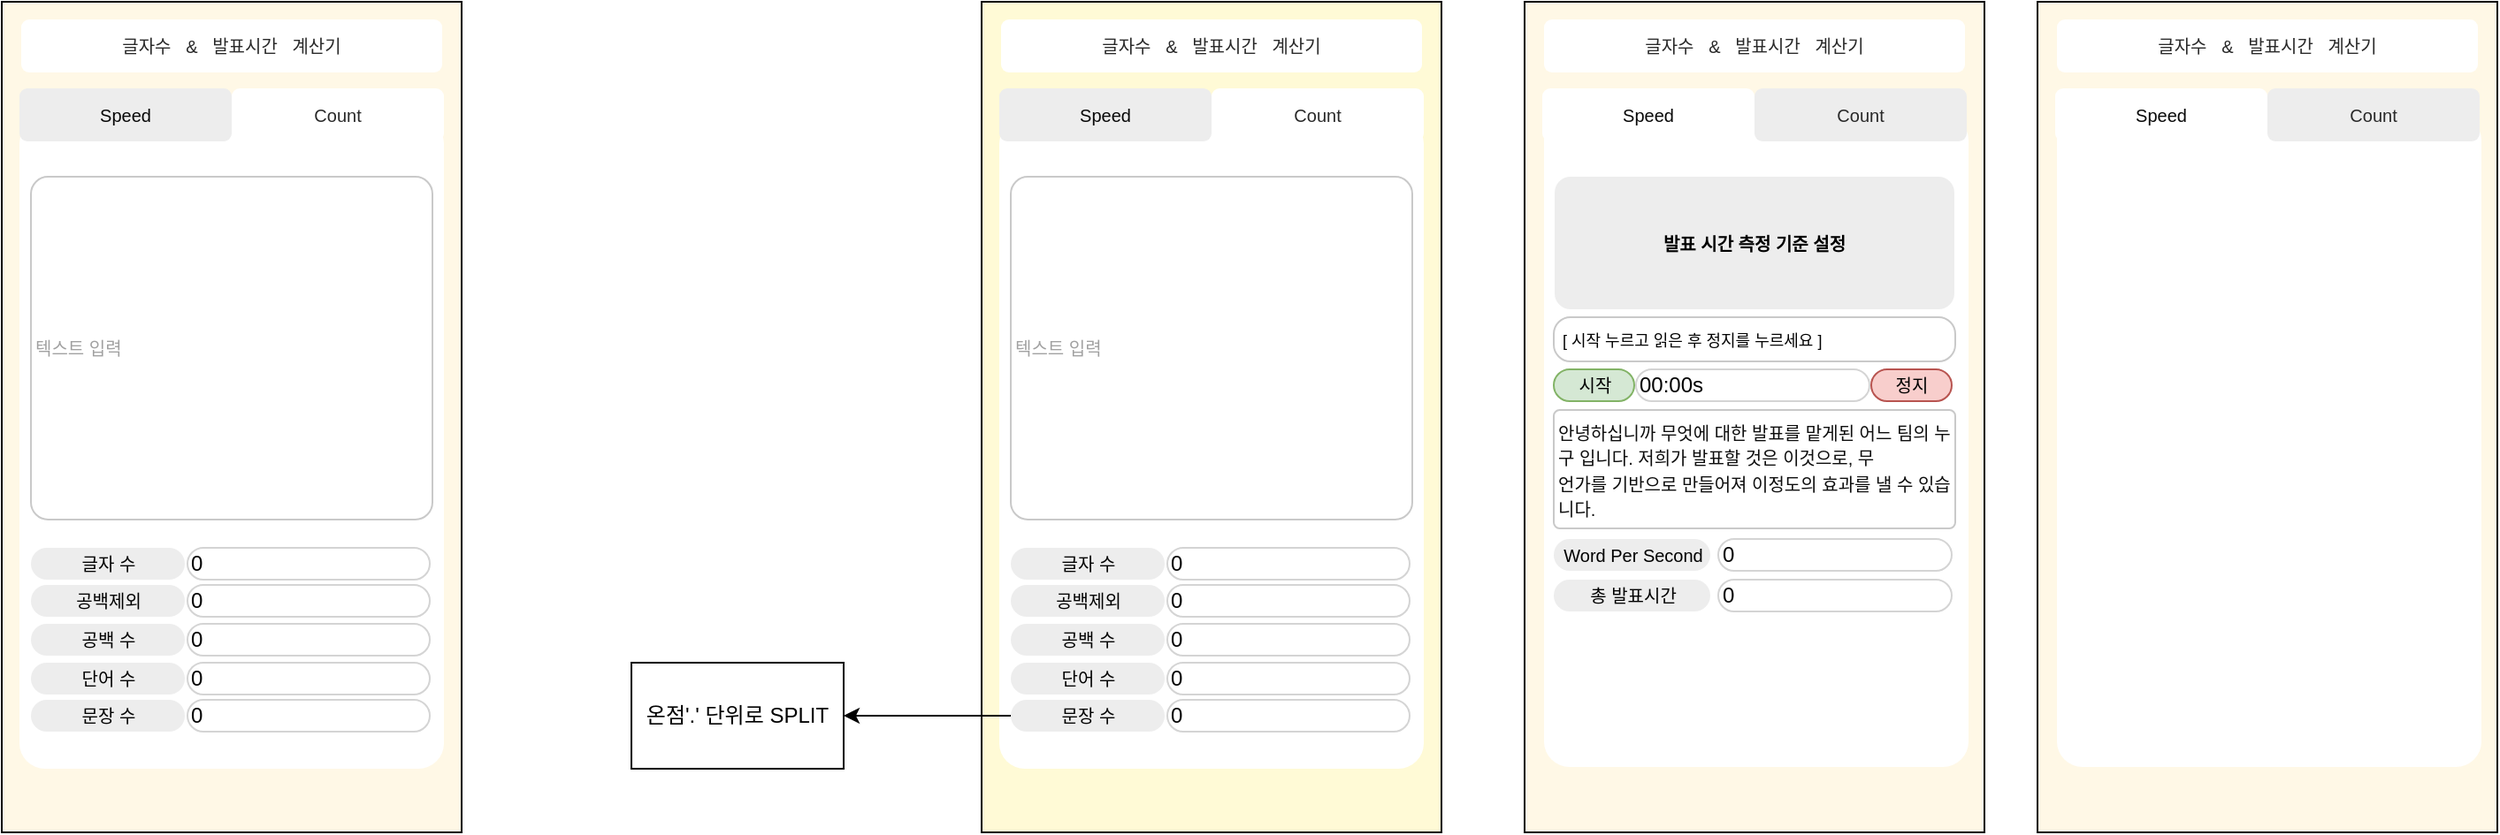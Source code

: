 <mxfile version="22.1.2" type="device">
  <diagram name="페이지-1" id="bZ4ZVyiGfbK_r6lM-Sdv">
    <mxGraphModel dx="1782" dy="719" grid="0" gridSize="10" guides="1" tooltips="1" connect="1" arrows="1" fold="1" page="1" pageScale="1" pageWidth="827" pageHeight="1169" math="0" shadow="0">
      <root>
        <mxCell id="0" />
        <mxCell id="1" parent="0" />
        <mxCell id="XOWJVbm9mqqXQF6cZUJM-2" value="" style="rounded=0;whiteSpace=wrap;html=1;fillColor=#FFF8E6;" parent="1" vertex="1">
          <mxGeometry x="350" y="250" width="260" height="470" as="geometry" />
        </mxCell>
        <mxCell id="zSSDWk2nGVweS7rVmlu--14" value="" style="rounded=1;whiteSpace=wrap;html=1;fillColor=#FFFFFF;strokeColor=none;shadow=0;arcSize=6;" vertex="1" parent="1">
          <mxGeometry x="361" y="314" width="240" height="369" as="geometry" />
        </mxCell>
        <mxCell id="XOWJVbm9mqqXQF6cZUJM-14" value="" style="rounded=0;whiteSpace=wrap;html=1;fillColor=#FFFAD6;" parent="1" vertex="1">
          <mxGeometry x="43" y="250" width="260" height="470" as="geometry" />
        </mxCell>
        <mxCell id="XOWJVbm9mqqXQF6cZUJM-21" value="" style="rounded=1;whiteSpace=wrap;html=1;fillColor=#FFFFFF;strokeColor=none;shadow=0;arcSize=6;" parent="1" vertex="1">
          <mxGeometry x="53" y="316" width="240" height="368" as="geometry" />
        </mxCell>
        <mxCell id="XOWJVbm9mqqXQF6cZUJM-4" value="&lt;font style=&quot;font-size: 10px;&quot; color=&quot;#080808&quot;&gt;Speed&lt;br&gt;&lt;/font&gt;" style="rounded=1;whiteSpace=wrap;html=1;strokeColor=none;" parent="1" vertex="1">
          <mxGeometry x="360" y="299" width="120" height="30" as="geometry" />
        </mxCell>
        <mxCell id="XOWJVbm9mqqXQF6cZUJM-5" value="&lt;font style=&quot;font-size: 10px;&quot; color=&quot;#292929&quot;&gt;Count&lt;/font&gt;" style="rounded=1;whiteSpace=wrap;html=1;fillColor=#EDEDED;strokeColor=none;shadow=0;" parent="1" vertex="1">
          <mxGeometry x="480" y="299" width="120" height="30" as="geometry" />
        </mxCell>
        <mxCell id="XOWJVbm9mqqXQF6cZUJM-11" value="&lt;font color=&quot;#292929&quot;&gt;&lt;span style=&quot;font-size: 10px;&quot;&gt;글자수&amp;nbsp; &amp;nbsp;&amp;amp;&amp;nbsp; &amp;nbsp;발표시간&amp;nbsp; &amp;nbsp;계산기&lt;/span&gt;&lt;/font&gt;" style="rounded=1;whiteSpace=wrap;html=1;fillColor=#FFFFFF;strokeColor=none;" parent="1" vertex="1">
          <mxGeometry x="361" y="260" width="238" height="30" as="geometry" />
        </mxCell>
        <mxCell id="XOWJVbm9mqqXQF6cZUJM-16" value="&lt;font style=&quot;font-size: 10px;&quot; color=&quot;#080808&quot;&gt;Speed&lt;/font&gt;" style="rounded=1;whiteSpace=wrap;html=1;strokeColor=none;fillColor=#EDEDED;" parent="1" vertex="1">
          <mxGeometry x="53" y="299" width="120" height="30" as="geometry" />
        </mxCell>
        <mxCell id="XOWJVbm9mqqXQF6cZUJM-17" value="&lt;font style=&quot;font-size: 10px;&quot; color=&quot;#292929&quot;&gt;Count&lt;/font&gt;" style="rounded=1;whiteSpace=wrap;html=1;fillColor=#FFFFFF;strokeColor=none;shadow=0;" parent="1" vertex="1">
          <mxGeometry x="173" y="299" width="120" height="30" as="geometry" />
        </mxCell>
        <mxCell id="XOWJVbm9mqqXQF6cZUJM-18" value="&lt;font color=&quot;#292929&quot;&gt;&lt;span style=&quot;font-size: 10px;&quot;&gt;글자수&amp;nbsp; &amp;nbsp;&amp;amp;&amp;nbsp; &amp;nbsp;발표시간&amp;nbsp; &amp;nbsp;계산기&lt;/span&gt;&lt;/font&gt;" style="rounded=1;whiteSpace=wrap;html=1;fillColor=#FFFFFF;strokeColor=none;" parent="1" vertex="1">
          <mxGeometry x="54" y="260" width="238" height="30" as="geometry" />
        </mxCell>
        <mxCell id="XOWJVbm9mqqXQF6cZUJM-19" value="&lt;span style=&quot;font-size: 10px;&quot;&gt;&lt;font color=&quot;#0d0d0d&quot;&gt;안녕하십니까 무엇에 대한 발표를 맡게된 어느 팀의 누구 입니다. 저희가 발표할 것은 이것으로, 무&lt;br&gt;언가를 기반으로 만들어져 이정도의 효과를 낼 수 있습니다.&lt;/font&gt;&lt;/span&gt;" style="rounded=1;whiteSpace=wrap;html=1;arcSize=5;strokeColor=#C9C9C9;align=left;" parent="1" vertex="1">
          <mxGeometry x="366.5" y="481" width="227" height="67" as="geometry" />
        </mxCell>
        <mxCell id="XOWJVbm9mqqXQF6cZUJM-26" value="0" style="rounded=1;whiteSpace=wrap;html=1;arcSize=50;strokeColor=#D4D4D4;align=left;" parent="1" vertex="1">
          <mxGeometry x="148" y="559" width="137" height="18" as="geometry" />
        </mxCell>
        <mxCell id="XOWJVbm9mqqXQF6cZUJM-24" value="&lt;font style=&quot;font-size: 10px;&quot;&gt;글자 수&lt;/font&gt;" style="rounded=1;whiteSpace=wrap;html=1;arcSize=50;fillColor=#EDEDED;strokeColor=none;" parent="1" vertex="1">
          <mxGeometry x="59.5" y="559" width="87" height="18" as="geometry" />
        </mxCell>
        <mxCell id="XOWJVbm9mqqXQF6cZUJM-27" value="0" style="rounded=1;whiteSpace=wrap;html=1;arcSize=50;strokeColor=#D4D4D4;align=left;" parent="1" vertex="1">
          <mxGeometry x="148" y="580" width="137" height="18" as="geometry" />
        </mxCell>
        <mxCell id="XOWJVbm9mqqXQF6cZUJM-28" value="&lt;span style=&quot;font-size: 10px;&quot;&gt;공백제외&lt;/span&gt;" style="rounded=1;whiteSpace=wrap;html=1;arcSize=50;fillColor=#EDEDED;strokeColor=none;" parent="1" vertex="1">
          <mxGeometry x="59.5" y="580" width="87" height="18" as="geometry" />
        </mxCell>
        <mxCell id="XOWJVbm9mqqXQF6cZUJM-29" value="0" style="rounded=1;whiteSpace=wrap;html=1;arcSize=50;strokeColor=#D4D4D4;align=left;" parent="1" vertex="1">
          <mxGeometry x="148" y="602" width="137" height="18" as="geometry" />
        </mxCell>
        <mxCell id="XOWJVbm9mqqXQF6cZUJM-30" value="&lt;span style=&quot;font-size: 10px;&quot;&gt;공백 수&lt;/span&gt;" style="rounded=1;whiteSpace=wrap;html=1;arcSize=50;fillColor=#EDEDED;strokeColor=none;" parent="1" vertex="1">
          <mxGeometry x="59.5" y="602" width="87" height="18" as="geometry" />
        </mxCell>
        <mxCell id="XOWJVbm9mqqXQF6cZUJM-32" value="0" style="rounded=1;whiteSpace=wrap;html=1;arcSize=50;strokeColor=#D4D4D4;align=left;" parent="1" vertex="1">
          <mxGeometry x="148" y="624" width="137" height="18" as="geometry" />
        </mxCell>
        <mxCell id="XOWJVbm9mqqXQF6cZUJM-33" value="&lt;span style=&quot;font-size: 10px;&quot;&gt;단어 수&lt;/span&gt;" style="rounded=1;whiteSpace=wrap;html=1;arcSize=50;fillColor=#EDEDED;strokeColor=none;" parent="1" vertex="1">
          <mxGeometry x="59.5" y="624" width="87" height="18" as="geometry" />
        </mxCell>
        <mxCell id="XOWJVbm9mqqXQF6cZUJM-34" value="0" style="rounded=1;whiteSpace=wrap;html=1;arcSize=50;strokeColor=#D4D4D4;align=left;" parent="1" vertex="1">
          <mxGeometry x="148" y="645" width="137" height="18" as="geometry" />
        </mxCell>
        <mxCell id="XOWJVbm9mqqXQF6cZUJM-36" style="edgeStyle=orthogonalEdgeStyle;rounded=0;orthogonalLoop=1;jettySize=auto;html=1;" parent="1" source="XOWJVbm9mqqXQF6cZUJM-35" target="XOWJVbm9mqqXQF6cZUJM-37" edge="1">
          <mxGeometry relative="1" as="geometry">
            <mxPoint x="-78.217" y="678.217" as="targetPoint" />
          </mxGeometry>
        </mxCell>
        <mxCell id="XOWJVbm9mqqXQF6cZUJM-35" value="&lt;span style=&quot;font-size: 10px;&quot;&gt;문장 수&lt;/span&gt;" style="rounded=1;whiteSpace=wrap;html=1;arcSize=50;fillColor=#EDEDED;strokeColor=none;" parent="1" vertex="1">
          <mxGeometry x="59.5" y="645" width="87" height="18" as="geometry" />
        </mxCell>
        <mxCell id="XOWJVbm9mqqXQF6cZUJM-37" value="온점&#39;.&#39; 단위로 SPLIT" style="rounded=0;whiteSpace=wrap;html=1;" parent="1" vertex="1">
          <mxGeometry x="-154.997" y="623.997" width="120" height="60" as="geometry" />
        </mxCell>
        <mxCell id="zSSDWk2nGVweS7rVmlu--1" value="&lt;font style=&quot;font-size: 10px;&quot; color=&quot;#a1a1a1&quot;&gt;텍스트 입력&lt;/font&gt;" style="rounded=1;whiteSpace=wrap;html=1;arcSize=5;strokeColor=#C9C9C9;align=left;" vertex="1" parent="1">
          <mxGeometry x="59.5" y="349" width="227" height="194" as="geometry" />
        </mxCell>
        <mxCell id="zSSDWk2nGVweS7rVmlu--3" value="&lt;font style=&quot;font-size: 10px;&quot;&gt;시작&lt;/font&gt;" style="rounded=1;whiteSpace=wrap;html=1;arcSize=50;fillColor=#d5e8d4;strokeColor=#82b366;" vertex="1" parent="1">
          <mxGeometry x="366.5" y="458" width="45.5" height="18" as="geometry" />
        </mxCell>
        <mxCell id="zSSDWk2nGVweS7rVmlu--4" value="00:00s" style="rounded=1;whiteSpace=wrap;html=1;arcSize=50;strokeColor=#D4D4D4;align=left;" vertex="1" parent="1">
          <mxGeometry x="413" y="458" width="132" height="18" as="geometry" />
        </mxCell>
        <mxCell id="zSSDWk2nGVweS7rVmlu--5" value="&lt;span style=&quot;font-size: 10px;&quot;&gt;정지&lt;/span&gt;" style="rounded=1;whiteSpace=wrap;html=1;arcSize=50;fillColor=#f8cecc;strokeColor=#b85450;" vertex="1" parent="1">
          <mxGeometry x="546" y="458" width="45.5" height="18" as="geometry" />
        </mxCell>
        <mxCell id="zSSDWk2nGVweS7rVmlu--7" value="&lt;span style=&quot;font-size: 10px;&quot;&gt;Word Per Second&lt;/span&gt;" style="rounded=1;whiteSpace=wrap;html=1;arcSize=50;fillColor=#EDEDED;strokeColor=none;" vertex="1" parent="1">
          <mxGeometry x="366.5" y="554" width="88.5" height="18" as="geometry" />
        </mxCell>
        <mxCell id="zSSDWk2nGVweS7rVmlu--8" value="0" style="rounded=1;whiteSpace=wrap;html=1;arcSize=50;strokeColor=#D4D4D4;align=left;" vertex="1" parent="1">
          <mxGeometry x="459.5" y="554" width="132" height="18" as="geometry" />
        </mxCell>
        <mxCell id="zSSDWk2nGVweS7rVmlu--9" value="&lt;span style=&quot;font-size: 10px;&quot;&gt;총 발표시간&lt;/span&gt;" style="rounded=1;whiteSpace=wrap;html=1;arcSize=50;fillColor=#EDEDED;strokeColor=none;" vertex="1" parent="1">
          <mxGeometry x="366.5" y="577" width="88.5" height="18" as="geometry" />
        </mxCell>
        <mxCell id="zSSDWk2nGVweS7rVmlu--10" value="0" style="rounded=1;whiteSpace=wrap;html=1;arcSize=50;strokeColor=#D4D4D4;align=left;" vertex="1" parent="1">
          <mxGeometry x="459.5" y="577" width="132" height="18" as="geometry" />
        </mxCell>
        <mxCell id="zSSDWk2nGVweS7rVmlu--13" value="&lt;span style=&quot;font-size: 10px;&quot;&gt;&lt;b&gt;발표 시간 측정 기준 설정&lt;/b&gt;&lt;/span&gt;" style="rounded=1;whiteSpace=wrap;html=1;arcSize=12;fillColor=#EDEDED;strokeColor=none;" vertex="1" parent="1">
          <mxGeometry x="367" y="349" width="226" height="75" as="geometry" />
        </mxCell>
        <mxCell id="zSSDWk2nGVweS7rVmlu--18" value="&lt;font style=&quot;font-size: 9px;&quot;&gt;&amp;nbsp;[ 시작 누르고 읽은 후 정지를 누르세요 ]&lt;/font&gt;" style="rounded=1;whiteSpace=wrap;html=1;arcSize=38;strokeColor=#C9C9C9;align=left;" vertex="1" parent="1">
          <mxGeometry x="366.5" y="428.5" width="227" height="25" as="geometry" />
        </mxCell>
        <mxCell id="zSSDWk2nGVweS7rVmlu--19" value="" style="rounded=0;whiteSpace=wrap;html=1;fillColor=#FFF8E6;" vertex="1" parent="1">
          <mxGeometry x="-511" y="250" width="260" height="470" as="geometry" />
        </mxCell>
        <mxCell id="zSSDWk2nGVweS7rVmlu--20" value="" style="rounded=1;whiteSpace=wrap;html=1;fillColor=#FFFFFF;strokeColor=none;shadow=0;arcSize=6;" vertex="1" parent="1">
          <mxGeometry x="-501" y="316" width="240" height="368" as="geometry" />
        </mxCell>
        <mxCell id="zSSDWk2nGVweS7rVmlu--21" value="&lt;font style=&quot;font-size: 10px;&quot; color=&quot;#080808&quot;&gt;Speed&lt;/font&gt;" style="rounded=1;whiteSpace=wrap;html=1;strokeColor=none;fillColor=#EDEDED;" vertex="1" parent="1">
          <mxGeometry x="-501" y="299" width="120" height="30" as="geometry" />
        </mxCell>
        <mxCell id="zSSDWk2nGVweS7rVmlu--22" value="&lt;font style=&quot;font-size: 10px;&quot; color=&quot;#292929&quot;&gt;Count&lt;/font&gt;" style="rounded=1;whiteSpace=wrap;html=1;fillColor=#FFFFFF;strokeColor=none;shadow=0;" vertex="1" parent="1">
          <mxGeometry x="-381" y="299" width="120" height="30" as="geometry" />
        </mxCell>
        <mxCell id="zSSDWk2nGVweS7rVmlu--23" value="&lt;font color=&quot;#292929&quot;&gt;&lt;span style=&quot;font-size: 10px;&quot;&gt;글자수&amp;nbsp; &amp;nbsp;&amp;amp;&amp;nbsp; &amp;nbsp;발표시간&amp;nbsp; &amp;nbsp;계산기&lt;/span&gt;&lt;/font&gt;" style="rounded=1;whiteSpace=wrap;html=1;fillColor=#FFFFFF;strokeColor=none;" vertex="1" parent="1">
          <mxGeometry x="-500" y="260" width="238" height="30" as="geometry" />
        </mxCell>
        <mxCell id="zSSDWk2nGVweS7rVmlu--24" value="0" style="rounded=1;whiteSpace=wrap;html=1;arcSize=50;strokeColor=#D4D4D4;align=left;" vertex="1" parent="1">
          <mxGeometry x="-406" y="559" width="137" height="18" as="geometry" />
        </mxCell>
        <mxCell id="zSSDWk2nGVweS7rVmlu--25" value="&lt;font style=&quot;font-size: 10px;&quot;&gt;글자 수&lt;/font&gt;" style="rounded=1;whiteSpace=wrap;html=1;arcSize=50;fillColor=#EDEDED;strokeColor=none;" vertex="1" parent="1">
          <mxGeometry x="-494.5" y="559" width="87" height="18" as="geometry" />
        </mxCell>
        <mxCell id="zSSDWk2nGVweS7rVmlu--26" value="0" style="rounded=1;whiteSpace=wrap;html=1;arcSize=50;strokeColor=#D4D4D4;align=left;" vertex="1" parent="1">
          <mxGeometry x="-406" y="580" width="137" height="18" as="geometry" />
        </mxCell>
        <mxCell id="zSSDWk2nGVweS7rVmlu--27" value="&lt;span style=&quot;font-size: 10px;&quot;&gt;공백제외&lt;/span&gt;" style="rounded=1;whiteSpace=wrap;html=1;arcSize=50;fillColor=#EDEDED;strokeColor=none;" vertex="1" parent="1">
          <mxGeometry x="-494.5" y="580" width="87" height="18" as="geometry" />
        </mxCell>
        <mxCell id="zSSDWk2nGVweS7rVmlu--28" value="0" style="rounded=1;whiteSpace=wrap;html=1;arcSize=50;strokeColor=#D4D4D4;align=left;" vertex="1" parent="1">
          <mxGeometry x="-406" y="602" width="137" height="18" as="geometry" />
        </mxCell>
        <mxCell id="zSSDWk2nGVweS7rVmlu--29" value="&lt;span style=&quot;font-size: 10px;&quot;&gt;공백 수&lt;/span&gt;" style="rounded=1;whiteSpace=wrap;html=1;arcSize=50;fillColor=#EDEDED;strokeColor=none;" vertex="1" parent="1">
          <mxGeometry x="-494.5" y="602" width="87" height="18" as="geometry" />
        </mxCell>
        <mxCell id="zSSDWk2nGVweS7rVmlu--30" value="0" style="rounded=1;whiteSpace=wrap;html=1;arcSize=50;strokeColor=#D4D4D4;align=left;" vertex="1" parent="1">
          <mxGeometry x="-406" y="624" width="137" height="18" as="geometry" />
        </mxCell>
        <mxCell id="zSSDWk2nGVweS7rVmlu--31" value="&lt;span style=&quot;font-size: 10px;&quot;&gt;단어 수&lt;/span&gt;" style="rounded=1;whiteSpace=wrap;html=1;arcSize=50;fillColor=#EDEDED;strokeColor=none;" vertex="1" parent="1">
          <mxGeometry x="-494.5" y="624" width="87" height="18" as="geometry" />
        </mxCell>
        <mxCell id="zSSDWk2nGVweS7rVmlu--32" value="0" style="rounded=1;whiteSpace=wrap;html=1;arcSize=50;strokeColor=#D4D4D4;align=left;" vertex="1" parent="1">
          <mxGeometry x="-406" y="645" width="137" height="18" as="geometry" />
        </mxCell>
        <mxCell id="zSSDWk2nGVweS7rVmlu--33" value="&lt;span style=&quot;font-size: 10px;&quot;&gt;문장 수&lt;/span&gt;" style="rounded=1;whiteSpace=wrap;html=1;arcSize=50;fillColor=#EDEDED;strokeColor=none;" vertex="1" parent="1">
          <mxGeometry x="-494.5" y="645" width="87" height="18" as="geometry" />
        </mxCell>
        <mxCell id="zSSDWk2nGVweS7rVmlu--34" value="&lt;font style=&quot;font-size: 10px;&quot; color=&quot;#a1a1a1&quot;&gt;텍스트 입력&lt;/font&gt;" style="rounded=1;whiteSpace=wrap;html=1;arcSize=5;strokeColor=#C9C9C9;align=left;" vertex="1" parent="1">
          <mxGeometry x="-494.5" y="349" width="227" height="194" as="geometry" />
        </mxCell>
        <mxCell id="zSSDWk2nGVweS7rVmlu--39" value="" style="rounded=0;whiteSpace=wrap;html=1;fillColor=#FFF8E6;" vertex="1" parent="1">
          <mxGeometry x="640" y="250" width="260" height="470" as="geometry" />
        </mxCell>
        <mxCell id="zSSDWk2nGVweS7rVmlu--40" value="" style="rounded=1;whiteSpace=wrap;html=1;fillColor=#FFFFFF;strokeColor=none;shadow=0;arcSize=6;" vertex="1" parent="1">
          <mxGeometry x="651" y="314" width="240" height="369" as="geometry" />
        </mxCell>
        <mxCell id="zSSDWk2nGVweS7rVmlu--41" value="&lt;font style=&quot;font-size: 10px;&quot; color=&quot;#080808&quot;&gt;Speed&lt;br&gt;&lt;/font&gt;" style="rounded=1;whiteSpace=wrap;html=1;strokeColor=none;" vertex="1" parent="1">
          <mxGeometry x="650" y="299" width="120" height="30" as="geometry" />
        </mxCell>
        <mxCell id="zSSDWk2nGVweS7rVmlu--42" value="&lt;font style=&quot;font-size: 10px;&quot; color=&quot;#292929&quot;&gt;Count&lt;/font&gt;" style="rounded=1;whiteSpace=wrap;html=1;fillColor=#EDEDED;strokeColor=none;shadow=0;" vertex="1" parent="1">
          <mxGeometry x="770" y="299" width="120" height="30" as="geometry" />
        </mxCell>
        <mxCell id="zSSDWk2nGVweS7rVmlu--43" value="&lt;font color=&quot;#292929&quot;&gt;&lt;span style=&quot;font-size: 10px;&quot;&gt;글자수&amp;nbsp; &amp;nbsp;&amp;amp;&amp;nbsp; &amp;nbsp;발표시간&amp;nbsp; &amp;nbsp;계산기&lt;/span&gt;&lt;/font&gt;" style="rounded=1;whiteSpace=wrap;html=1;fillColor=#FFFFFF;strokeColor=none;" vertex="1" parent="1">
          <mxGeometry x="651" y="260" width="238" height="30" as="geometry" />
        </mxCell>
      </root>
    </mxGraphModel>
  </diagram>
</mxfile>
